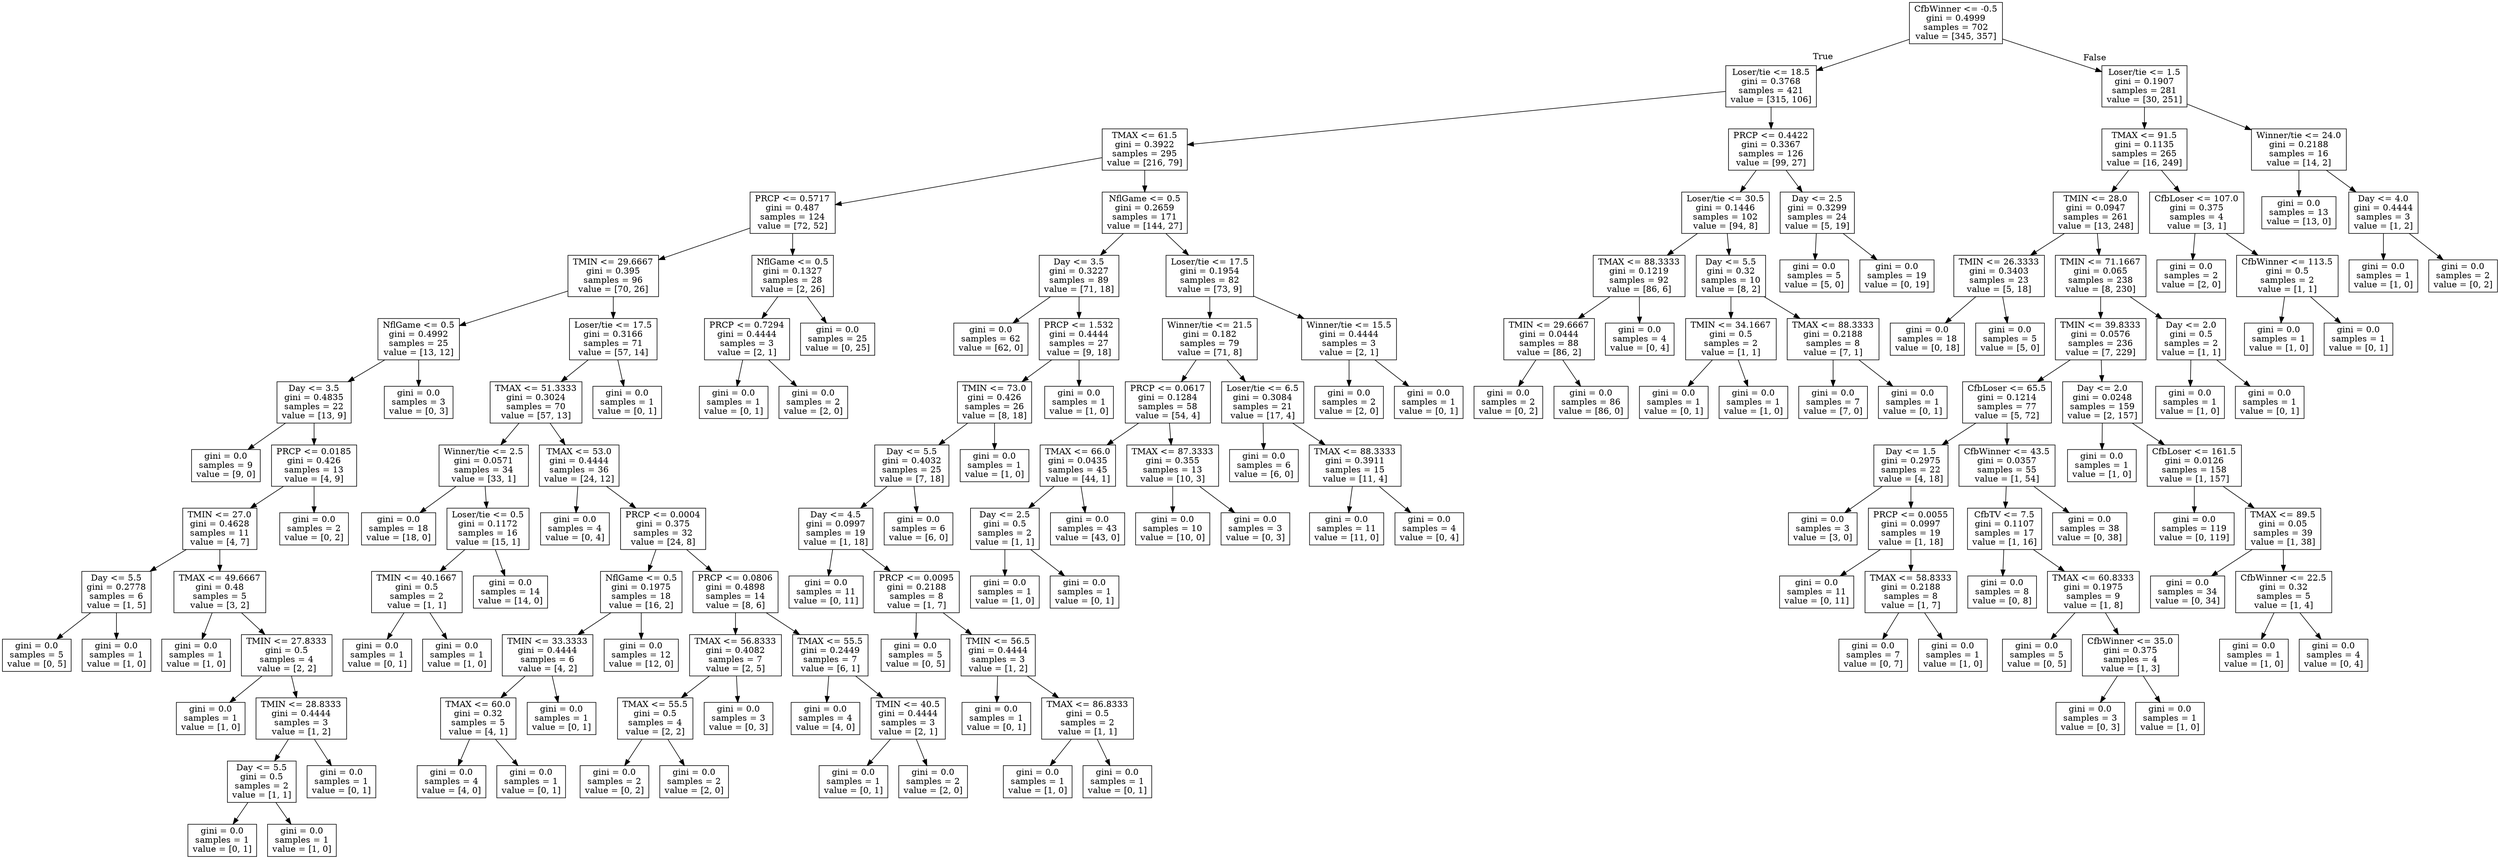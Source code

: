 digraph Tree {
node [shape=box] ;
0 [label="CfbWinner <= -0.5\ngini = 0.4999\nsamples = 702\nvalue = [345, 357]"] ;
1 [label="Loser/tie <= 18.5\ngini = 0.3768\nsamples = 421\nvalue = [315, 106]"] ;
0 -> 1 [labeldistance=2.5, labelangle=45, headlabel="True"] ;
2 [label="TMAX <= 61.5\ngini = 0.3922\nsamples = 295\nvalue = [216, 79]"] ;
1 -> 2 ;
3 [label="PRCP <= 0.5717\ngini = 0.487\nsamples = 124\nvalue = [72, 52]"] ;
2 -> 3 ;
4 [label="TMIN <= 29.6667\ngini = 0.395\nsamples = 96\nvalue = [70, 26]"] ;
3 -> 4 ;
5 [label="NflGame <= 0.5\ngini = 0.4992\nsamples = 25\nvalue = [13, 12]"] ;
4 -> 5 ;
6 [label="Day <= 3.5\ngini = 0.4835\nsamples = 22\nvalue = [13, 9]"] ;
5 -> 6 ;
7 [label="gini = 0.0\nsamples = 9\nvalue = [9, 0]"] ;
6 -> 7 ;
8 [label="PRCP <= 0.0185\ngini = 0.426\nsamples = 13\nvalue = [4, 9]"] ;
6 -> 8 ;
9 [label="TMIN <= 27.0\ngini = 0.4628\nsamples = 11\nvalue = [4, 7]"] ;
8 -> 9 ;
10 [label="Day <= 5.5\ngini = 0.2778\nsamples = 6\nvalue = [1, 5]"] ;
9 -> 10 ;
11 [label="gini = 0.0\nsamples = 5\nvalue = [0, 5]"] ;
10 -> 11 ;
12 [label="gini = 0.0\nsamples = 1\nvalue = [1, 0]"] ;
10 -> 12 ;
13 [label="TMAX <= 49.6667\ngini = 0.48\nsamples = 5\nvalue = [3, 2]"] ;
9 -> 13 ;
14 [label="gini = 0.0\nsamples = 1\nvalue = [1, 0]"] ;
13 -> 14 ;
15 [label="TMIN <= 27.8333\ngini = 0.5\nsamples = 4\nvalue = [2, 2]"] ;
13 -> 15 ;
16 [label="gini = 0.0\nsamples = 1\nvalue = [1, 0]"] ;
15 -> 16 ;
17 [label="TMIN <= 28.8333\ngini = 0.4444\nsamples = 3\nvalue = [1, 2]"] ;
15 -> 17 ;
18 [label="Day <= 5.5\ngini = 0.5\nsamples = 2\nvalue = [1, 1]"] ;
17 -> 18 ;
19 [label="gini = 0.0\nsamples = 1\nvalue = [0, 1]"] ;
18 -> 19 ;
20 [label="gini = 0.0\nsamples = 1\nvalue = [1, 0]"] ;
18 -> 20 ;
21 [label="gini = 0.0\nsamples = 1\nvalue = [0, 1]"] ;
17 -> 21 ;
22 [label="gini = 0.0\nsamples = 2\nvalue = [0, 2]"] ;
8 -> 22 ;
23 [label="gini = 0.0\nsamples = 3\nvalue = [0, 3]"] ;
5 -> 23 ;
24 [label="Loser/tie <= 17.5\ngini = 0.3166\nsamples = 71\nvalue = [57, 14]"] ;
4 -> 24 ;
25 [label="TMAX <= 51.3333\ngini = 0.3024\nsamples = 70\nvalue = [57, 13]"] ;
24 -> 25 ;
26 [label="Winner/tie <= 2.5\ngini = 0.0571\nsamples = 34\nvalue = [33, 1]"] ;
25 -> 26 ;
27 [label="gini = 0.0\nsamples = 18\nvalue = [18, 0]"] ;
26 -> 27 ;
28 [label="Loser/tie <= 0.5\ngini = 0.1172\nsamples = 16\nvalue = [15, 1]"] ;
26 -> 28 ;
29 [label="TMIN <= 40.1667\ngini = 0.5\nsamples = 2\nvalue = [1, 1]"] ;
28 -> 29 ;
30 [label="gini = 0.0\nsamples = 1\nvalue = [0, 1]"] ;
29 -> 30 ;
31 [label="gini = 0.0\nsamples = 1\nvalue = [1, 0]"] ;
29 -> 31 ;
32 [label="gini = 0.0\nsamples = 14\nvalue = [14, 0]"] ;
28 -> 32 ;
33 [label="TMAX <= 53.0\ngini = 0.4444\nsamples = 36\nvalue = [24, 12]"] ;
25 -> 33 ;
34 [label="gini = 0.0\nsamples = 4\nvalue = [0, 4]"] ;
33 -> 34 ;
35 [label="PRCP <= 0.0004\ngini = 0.375\nsamples = 32\nvalue = [24, 8]"] ;
33 -> 35 ;
36 [label="NflGame <= 0.5\ngini = 0.1975\nsamples = 18\nvalue = [16, 2]"] ;
35 -> 36 ;
37 [label="TMIN <= 33.3333\ngini = 0.4444\nsamples = 6\nvalue = [4, 2]"] ;
36 -> 37 ;
38 [label="TMAX <= 60.0\ngini = 0.32\nsamples = 5\nvalue = [4, 1]"] ;
37 -> 38 ;
39 [label="gini = 0.0\nsamples = 4\nvalue = [4, 0]"] ;
38 -> 39 ;
40 [label="gini = 0.0\nsamples = 1\nvalue = [0, 1]"] ;
38 -> 40 ;
41 [label="gini = 0.0\nsamples = 1\nvalue = [0, 1]"] ;
37 -> 41 ;
42 [label="gini = 0.0\nsamples = 12\nvalue = [12, 0]"] ;
36 -> 42 ;
43 [label="PRCP <= 0.0806\ngini = 0.4898\nsamples = 14\nvalue = [8, 6]"] ;
35 -> 43 ;
44 [label="TMAX <= 56.8333\ngini = 0.4082\nsamples = 7\nvalue = [2, 5]"] ;
43 -> 44 ;
45 [label="TMAX <= 55.5\ngini = 0.5\nsamples = 4\nvalue = [2, 2]"] ;
44 -> 45 ;
46 [label="gini = 0.0\nsamples = 2\nvalue = [0, 2]"] ;
45 -> 46 ;
47 [label="gini = 0.0\nsamples = 2\nvalue = [2, 0]"] ;
45 -> 47 ;
48 [label="gini = 0.0\nsamples = 3\nvalue = [0, 3]"] ;
44 -> 48 ;
49 [label="TMAX <= 55.5\ngini = 0.2449\nsamples = 7\nvalue = [6, 1]"] ;
43 -> 49 ;
50 [label="gini = 0.0\nsamples = 4\nvalue = [4, 0]"] ;
49 -> 50 ;
51 [label="TMIN <= 40.5\ngini = 0.4444\nsamples = 3\nvalue = [2, 1]"] ;
49 -> 51 ;
52 [label="gini = 0.0\nsamples = 1\nvalue = [0, 1]"] ;
51 -> 52 ;
53 [label="gini = 0.0\nsamples = 2\nvalue = [2, 0]"] ;
51 -> 53 ;
54 [label="gini = 0.0\nsamples = 1\nvalue = [0, 1]"] ;
24 -> 54 ;
55 [label="NflGame <= 0.5\ngini = 0.1327\nsamples = 28\nvalue = [2, 26]"] ;
3 -> 55 ;
56 [label="PRCP <= 0.7294\ngini = 0.4444\nsamples = 3\nvalue = [2, 1]"] ;
55 -> 56 ;
57 [label="gini = 0.0\nsamples = 1\nvalue = [0, 1]"] ;
56 -> 57 ;
58 [label="gini = 0.0\nsamples = 2\nvalue = [2, 0]"] ;
56 -> 58 ;
59 [label="gini = 0.0\nsamples = 25\nvalue = [0, 25]"] ;
55 -> 59 ;
60 [label="NflGame <= 0.5\ngini = 0.2659\nsamples = 171\nvalue = [144, 27]"] ;
2 -> 60 ;
61 [label="Day <= 3.5\ngini = 0.3227\nsamples = 89\nvalue = [71, 18]"] ;
60 -> 61 ;
62 [label="gini = 0.0\nsamples = 62\nvalue = [62, 0]"] ;
61 -> 62 ;
63 [label="PRCP <= 1.532\ngini = 0.4444\nsamples = 27\nvalue = [9, 18]"] ;
61 -> 63 ;
64 [label="TMIN <= 73.0\ngini = 0.426\nsamples = 26\nvalue = [8, 18]"] ;
63 -> 64 ;
65 [label="Day <= 5.5\ngini = 0.4032\nsamples = 25\nvalue = [7, 18]"] ;
64 -> 65 ;
66 [label="Day <= 4.5\ngini = 0.0997\nsamples = 19\nvalue = [1, 18]"] ;
65 -> 66 ;
67 [label="gini = 0.0\nsamples = 11\nvalue = [0, 11]"] ;
66 -> 67 ;
68 [label="PRCP <= 0.0095\ngini = 0.2188\nsamples = 8\nvalue = [1, 7]"] ;
66 -> 68 ;
69 [label="gini = 0.0\nsamples = 5\nvalue = [0, 5]"] ;
68 -> 69 ;
70 [label="TMIN <= 56.5\ngini = 0.4444\nsamples = 3\nvalue = [1, 2]"] ;
68 -> 70 ;
71 [label="gini = 0.0\nsamples = 1\nvalue = [0, 1]"] ;
70 -> 71 ;
72 [label="TMAX <= 86.8333\ngini = 0.5\nsamples = 2\nvalue = [1, 1]"] ;
70 -> 72 ;
73 [label="gini = 0.0\nsamples = 1\nvalue = [1, 0]"] ;
72 -> 73 ;
74 [label="gini = 0.0\nsamples = 1\nvalue = [0, 1]"] ;
72 -> 74 ;
75 [label="gini = 0.0\nsamples = 6\nvalue = [6, 0]"] ;
65 -> 75 ;
76 [label="gini = 0.0\nsamples = 1\nvalue = [1, 0]"] ;
64 -> 76 ;
77 [label="gini = 0.0\nsamples = 1\nvalue = [1, 0]"] ;
63 -> 77 ;
78 [label="Loser/tie <= 17.5\ngini = 0.1954\nsamples = 82\nvalue = [73, 9]"] ;
60 -> 78 ;
79 [label="Winner/tie <= 21.5\ngini = 0.182\nsamples = 79\nvalue = [71, 8]"] ;
78 -> 79 ;
80 [label="PRCP <= 0.0617\ngini = 0.1284\nsamples = 58\nvalue = [54, 4]"] ;
79 -> 80 ;
81 [label="TMAX <= 66.0\ngini = 0.0435\nsamples = 45\nvalue = [44, 1]"] ;
80 -> 81 ;
82 [label="Day <= 2.5\ngini = 0.5\nsamples = 2\nvalue = [1, 1]"] ;
81 -> 82 ;
83 [label="gini = 0.0\nsamples = 1\nvalue = [1, 0]"] ;
82 -> 83 ;
84 [label="gini = 0.0\nsamples = 1\nvalue = [0, 1]"] ;
82 -> 84 ;
85 [label="gini = 0.0\nsamples = 43\nvalue = [43, 0]"] ;
81 -> 85 ;
86 [label="TMAX <= 87.3333\ngini = 0.355\nsamples = 13\nvalue = [10, 3]"] ;
80 -> 86 ;
87 [label="gini = 0.0\nsamples = 10\nvalue = [10, 0]"] ;
86 -> 87 ;
88 [label="gini = 0.0\nsamples = 3\nvalue = [0, 3]"] ;
86 -> 88 ;
89 [label="Loser/tie <= 6.5\ngini = 0.3084\nsamples = 21\nvalue = [17, 4]"] ;
79 -> 89 ;
90 [label="gini = 0.0\nsamples = 6\nvalue = [6, 0]"] ;
89 -> 90 ;
91 [label="TMAX <= 88.3333\ngini = 0.3911\nsamples = 15\nvalue = [11, 4]"] ;
89 -> 91 ;
92 [label="gini = 0.0\nsamples = 11\nvalue = [11, 0]"] ;
91 -> 92 ;
93 [label="gini = 0.0\nsamples = 4\nvalue = [0, 4]"] ;
91 -> 93 ;
94 [label="Winner/tie <= 15.5\ngini = 0.4444\nsamples = 3\nvalue = [2, 1]"] ;
78 -> 94 ;
95 [label="gini = 0.0\nsamples = 2\nvalue = [2, 0]"] ;
94 -> 95 ;
96 [label="gini = 0.0\nsamples = 1\nvalue = [0, 1]"] ;
94 -> 96 ;
97 [label="PRCP <= 0.4422\ngini = 0.3367\nsamples = 126\nvalue = [99, 27]"] ;
1 -> 97 ;
98 [label="Loser/tie <= 30.5\ngini = 0.1446\nsamples = 102\nvalue = [94, 8]"] ;
97 -> 98 ;
99 [label="TMAX <= 88.3333\ngini = 0.1219\nsamples = 92\nvalue = [86, 6]"] ;
98 -> 99 ;
100 [label="TMIN <= 29.6667\ngini = 0.0444\nsamples = 88\nvalue = [86, 2]"] ;
99 -> 100 ;
101 [label="gini = 0.0\nsamples = 2\nvalue = [0, 2]"] ;
100 -> 101 ;
102 [label="gini = 0.0\nsamples = 86\nvalue = [86, 0]"] ;
100 -> 102 ;
103 [label="gini = 0.0\nsamples = 4\nvalue = [0, 4]"] ;
99 -> 103 ;
104 [label="Day <= 5.5\ngini = 0.32\nsamples = 10\nvalue = [8, 2]"] ;
98 -> 104 ;
105 [label="TMIN <= 34.1667\ngini = 0.5\nsamples = 2\nvalue = [1, 1]"] ;
104 -> 105 ;
106 [label="gini = 0.0\nsamples = 1\nvalue = [0, 1]"] ;
105 -> 106 ;
107 [label="gini = 0.0\nsamples = 1\nvalue = [1, 0]"] ;
105 -> 107 ;
108 [label="TMAX <= 88.3333\ngini = 0.2188\nsamples = 8\nvalue = [7, 1]"] ;
104 -> 108 ;
109 [label="gini = 0.0\nsamples = 7\nvalue = [7, 0]"] ;
108 -> 109 ;
110 [label="gini = 0.0\nsamples = 1\nvalue = [0, 1]"] ;
108 -> 110 ;
111 [label="Day <= 2.5\ngini = 0.3299\nsamples = 24\nvalue = [5, 19]"] ;
97 -> 111 ;
112 [label="gini = 0.0\nsamples = 5\nvalue = [5, 0]"] ;
111 -> 112 ;
113 [label="gini = 0.0\nsamples = 19\nvalue = [0, 19]"] ;
111 -> 113 ;
114 [label="Loser/tie <= 1.5\ngini = 0.1907\nsamples = 281\nvalue = [30, 251]"] ;
0 -> 114 [labeldistance=2.5, labelangle=-45, headlabel="False"] ;
115 [label="TMAX <= 91.5\ngini = 0.1135\nsamples = 265\nvalue = [16, 249]"] ;
114 -> 115 ;
116 [label="TMIN <= 28.0\ngini = 0.0947\nsamples = 261\nvalue = [13, 248]"] ;
115 -> 116 ;
117 [label="TMIN <= 26.3333\ngini = 0.3403\nsamples = 23\nvalue = [5, 18]"] ;
116 -> 117 ;
118 [label="gini = 0.0\nsamples = 18\nvalue = [0, 18]"] ;
117 -> 118 ;
119 [label="gini = 0.0\nsamples = 5\nvalue = [5, 0]"] ;
117 -> 119 ;
120 [label="TMIN <= 71.1667\ngini = 0.065\nsamples = 238\nvalue = [8, 230]"] ;
116 -> 120 ;
121 [label="TMIN <= 39.8333\ngini = 0.0576\nsamples = 236\nvalue = [7, 229]"] ;
120 -> 121 ;
122 [label="CfbLoser <= 65.5\ngini = 0.1214\nsamples = 77\nvalue = [5, 72]"] ;
121 -> 122 ;
123 [label="Day <= 1.5\ngini = 0.2975\nsamples = 22\nvalue = [4, 18]"] ;
122 -> 123 ;
124 [label="gini = 0.0\nsamples = 3\nvalue = [3, 0]"] ;
123 -> 124 ;
125 [label="PRCP <= 0.0055\ngini = 0.0997\nsamples = 19\nvalue = [1, 18]"] ;
123 -> 125 ;
126 [label="gini = 0.0\nsamples = 11\nvalue = [0, 11]"] ;
125 -> 126 ;
127 [label="TMAX <= 58.8333\ngini = 0.2188\nsamples = 8\nvalue = [1, 7]"] ;
125 -> 127 ;
128 [label="gini = 0.0\nsamples = 7\nvalue = [0, 7]"] ;
127 -> 128 ;
129 [label="gini = 0.0\nsamples = 1\nvalue = [1, 0]"] ;
127 -> 129 ;
130 [label="CfbWinner <= 43.5\ngini = 0.0357\nsamples = 55\nvalue = [1, 54]"] ;
122 -> 130 ;
131 [label="CfbTV <= 7.5\ngini = 0.1107\nsamples = 17\nvalue = [1, 16]"] ;
130 -> 131 ;
132 [label="gini = 0.0\nsamples = 8\nvalue = [0, 8]"] ;
131 -> 132 ;
133 [label="TMAX <= 60.8333\ngini = 0.1975\nsamples = 9\nvalue = [1, 8]"] ;
131 -> 133 ;
134 [label="gini = 0.0\nsamples = 5\nvalue = [0, 5]"] ;
133 -> 134 ;
135 [label="CfbWinner <= 35.0\ngini = 0.375\nsamples = 4\nvalue = [1, 3]"] ;
133 -> 135 ;
136 [label="gini = 0.0\nsamples = 3\nvalue = [0, 3]"] ;
135 -> 136 ;
137 [label="gini = 0.0\nsamples = 1\nvalue = [1, 0]"] ;
135 -> 137 ;
138 [label="gini = 0.0\nsamples = 38\nvalue = [0, 38]"] ;
130 -> 138 ;
139 [label="Day <= 2.0\ngini = 0.0248\nsamples = 159\nvalue = [2, 157]"] ;
121 -> 139 ;
140 [label="gini = 0.0\nsamples = 1\nvalue = [1, 0]"] ;
139 -> 140 ;
141 [label="CfbLoser <= 161.5\ngini = 0.0126\nsamples = 158\nvalue = [1, 157]"] ;
139 -> 141 ;
142 [label="gini = 0.0\nsamples = 119\nvalue = [0, 119]"] ;
141 -> 142 ;
143 [label="TMAX <= 89.5\ngini = 0.05\nsamples = 39\nvalue = [1, 38]"] ;
141 -> 143 ;
144 [label="gini = 0.0\nsamples = 34\nvalue = [0, 34]"] ;
143 -> 144 ;
145 [label="CfbWinner <= 22.5\ngini = 0.32\nsamples = 5\nvalue = [1, 4]"] ;
143 -> 145 ;
146 [label="gini = 0.0\nsamples = 1\nvalue = [1, 0]"] ;
145 -> 146 ;
147 [label="gini = 0.0\nsamples = 4\nvalue = [0, 4]"] ;
145 -> 147 ;
148 [label="Day <= 2.0\ngini = 0.5\nsamples = 2\nvalue = [1, 1]"] ;
120 -> 148 ;
149 [label="gini = 0.0\nsamples = 1\nvalue = [1, 0]"] ;
148 -> 149 ;
150 [label="gini = 0.0\nsamples = 1\nvalue = [0, 1]"] ;
148 -> 150 ;
151 [label="CfbLoser <= 107.0\ngini = 0.375\nsamples = 4\nvalue = [3, 1]"] ;
115 -> 151 ;
152 [label="gini = 0.0\nsamples = 2\nvalue = [2, 0]"] ;
151 -> 152 ;
153 [label="CfbWinner <= 113.5\ngini = 0.5\nsamples = 2\nvalue = [1, 1]"] ;
151 -> 153 ;
154 [label="gini = 0.0\nsamples = 1\nvalue = [1, 0]"] ;
153 -> 154 ;
155 [label="gini = 0.0\nsamples = 1\nvalue = [0, 1]"] ;
153 -> 155 ;
156 [label="Winner/tie <= 24.0\ngini = 0.2188\nsamples = 16\nvalue = [14, 2]"] ;
114 -> 156 ;
157 [label="gini = 0.0\nsamples = 13\nvalue = [13, 0]"] ;
156 -> 157 ;
158 [label="Day <= 4.0\ngini = 0.4444\nsamples = 3\nvalue = [1, 2]"] ;
156 -> 158 ;
159 [label="gini = 0.0\nsamples = 1\nvalue = [1, 0]"] ;
158 -> 159 ;
160 [label="gini = 0.0\nsamples = 2\nvalue = [0, 2]"] ;
158 -> 160 ;
}
